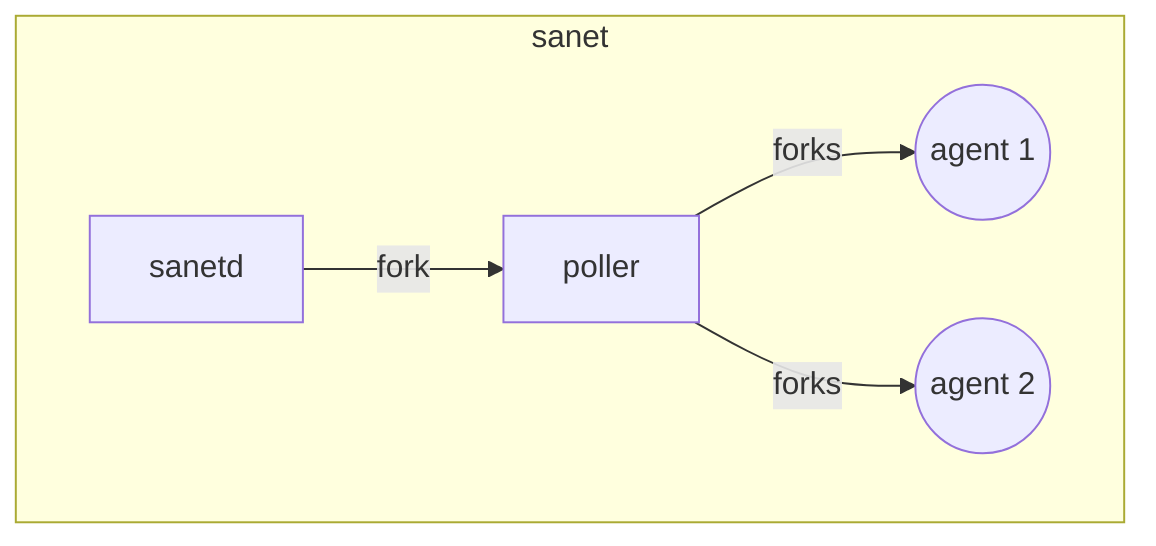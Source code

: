 flowchart LR
subgraph sanet
direction LR
A[sanetd]
B[poller]
C((agent 1))
D((agent 2))
end


A -- fork --> B --forks --> C & D